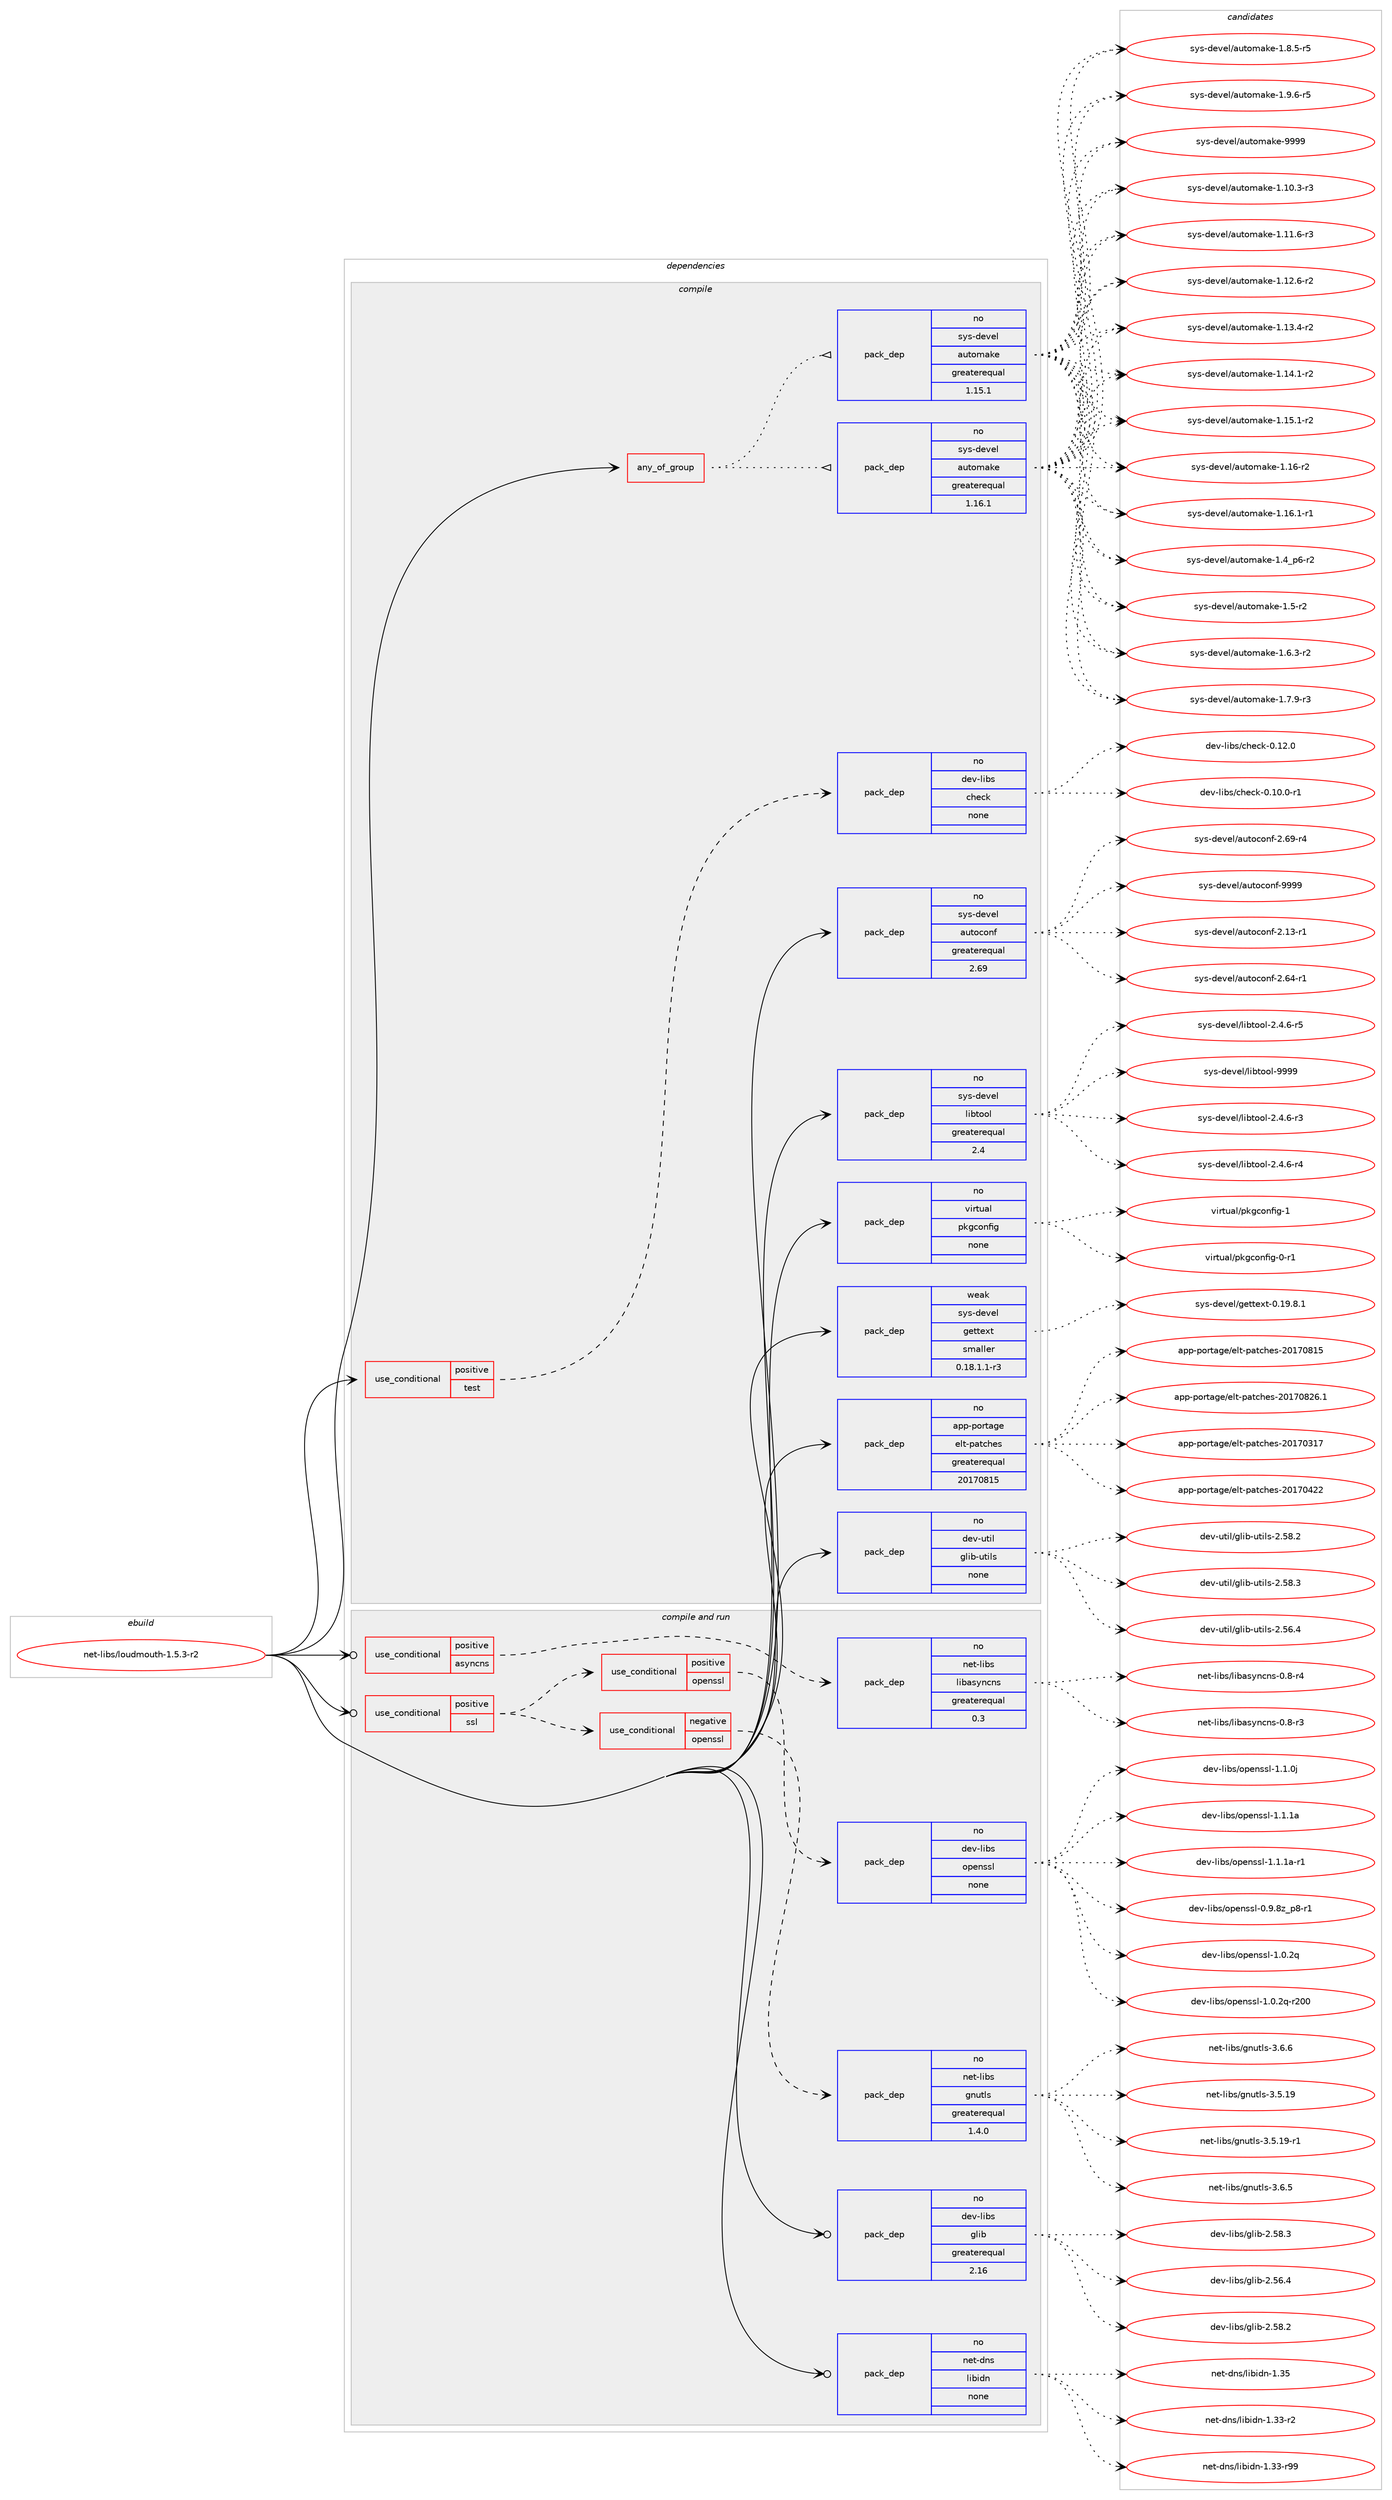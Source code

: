 digraph prolog {

# *************
# Graph options
# *************

newrank=true;
concentrate=true;
compound=true;
graph [rankdir=LR,fontname=Helvetica,fontsize=10,ranksep=1.5];#, ranksep=2.5, nodesep=0.2];
edge  [arrowhead=vee];
node  [fontname=Helvetica,fontsize=10];

# **********
# The ebuild
# **********

subgraph cluster_leftcol {
color=gray;
rank=same;
label=<<i>ebuild</i>>;
id [label="net-libs/loudmouth-1.5.3-r2", color=red, width=4, href="../net-libs/loudmouth-1.5.3-r2.svg"];
}

# ****************
# The dependencies
# ****************

subgraph cluster_midcol {
color=gray;
label=<<i>dependencies</i>>;
subgraph cluster_compile {
fillcolor="#eeeeee";
style=filled;
label=<<i>compile</i>>;
subgraph any80 {
dependency2388 [label=<<TABLE BORDER="0" CELLBORDER="1" CELLSPACING="0" CELLPADDING="4"><TR><TD CELLPADDING="10">any_of_group</TD></TR></TABLE>>, shape=none, color=red];subgraph pack2026 {
dependency2389 [label=<<TABLE BORDER="0" CELLBORDER="1" CELLSPACING="0" CELLPADDING="4" WIDTH="220"><TR><TD ROWSPAN="6" CELLPADDING="30">pack_dep</TD></TR><TR><TD WIDTH="110">no</TD></TR><TR><TD>sys-devel</TD></TR><TR><TD>automake</TD></TR><TR><TD>greaterequal</TD></TR><TR><TD>1.16.1</TD></TR></TABLE>>, shape=none, color=blue];
}
dependency2388:e -> dependency2389:w [weight=20,style="dotted",arrowhead="oinv"];
subgraph pack2027 {
dependency2390 [label=<<TABLE BORDER="0" CELLBORDER="1" CELLSPACING="0" CELLPADDING="4" WIDTH="220"><TR><TD ROWSPAN="6" CELLPADDING="30">pack_dep</TD></TR><TR><TD WIDTH="110">no</TD></TR><TR><TD>sys-devel</TD></TR><TR><TD>automake</TD></TR><TR><TD>greaterequal</TD></TR><TR><TD>1.15.1</TD></TR></TABLE>>, shape=none, color=blue];
}
dependency2388:e -> dependency2390:w [weight=20,style="dotted",arrowhead="oinv"];
}
id:e -> dependency2388:w [weight=20,style="solid",arrowhead="vee"];
subgraph cond281 {
dependency2391 [label=<<TABLE BORDER="0" CELLBORDER="1" CELLSPACING="0" CELLPADDING="4"><TR><TD ROWSPAN="3" CELLPADDING="10">use_conditional</TD></TR><TR><TD>positive</TD></TR><TR><TD>test</TD></TR></TABLE>>, shape=none, color=red];
subgraph pack2028 {
dependency2392 [label=<<TABLE BORDER="0" CELLBORDER="1" CELLSPACING="0" CELLPADDING="4" WIDTH="220"><TR><TD ROWSPAN="6" CELLPADDING="30">pack_dep</TD></TR><TR><TD WIDTH="110">no</TD></TR><TR><TD>dev-libs</TD></TR><TR><TD>check</TD></TR><TR><TD>none</TD></TR><TR><TD></TD></TR></TABLE>>, shape=none, color=blue];
}
dependency2391:e -> dependency2392:w [weight=20,style="dashed",arrowhead="vee"];
}
id:e -> dependency2391:w [weight=20,style="solid",arrowhead="vee"];
subgraph pack2029 {
dependency2393 [label=<<TABLE BORDER="0" CELLBORDER="1" CELLSPACING="0" CELLPADDING="4" WIDTH="220"><TR><TD ROWSPAN="6" CELLPADDING="30">pack_dep</TD></TR><TR><TD WIDTH="110">no</TD></TR><TR><TD>app-portage</TD></TR><TR><TD>elt-patches</TD></TR><TR><TD>greaterequal</TD></TR><TR><TD>20170815</TD></TR></TABLE>>, shape=none, color=blue];
}
id:e -> dependency2393:w [weight=20,style="solid",arrowhead="vee"];
subgraph pack2030 {
dependency2394 [label=<<TABLE BORDER="0" CELLBORDER="1" CELLSPACING="0" CELLPADDING="4" WIDTH="220"><TR><TD ROWSPAN="6" CELLPADDING="30">pack_dep</TD></TR><TR><TD WIDTH="110">no</TD></TR><TR><TD>dev-util</TD></TR><TR><TD>glib-utils</TD></TR><TR><TD>none</TD></TR><TR><TD></TD></TR></TABLE>>, shape=none, color=blue];
}
id:e -> dependency2394:w [weight=20,style="solid",arrowhead="vee"];
subgraph pack2031 {
dependency2395 [label=<<TABLE BORDER="0" CELLBORDER="1" CELLSPACING="0" CELLPADDING="4" WIDTH="220"><TR><TD ROWSPAN="6" CELLPADDING="30">pack_dep</TD></TR><TR><TD WIDTH="110">no</TD></TR><TR><TD>sys-devel</TD></TR><TR><TD>autoconf</TD></TR><TR><TD>greaterequal</TD></TR><TR><TD>2.69</TD></TR></TABLE>>, shape=none, color=blue];
}
id:e -> dependency2395:w [weight=20,style="solid",arrowhead="vee"];
subgraph pack2032 {
dependency2396 [label=<<TABLE BORDER="0" CELLBORDER="1" CELLSPACING="0" CELLPADDING="4" WIDTH="220"><TR><TD ROWSPAN="6" CELLPADDING="30">pack_dep</TD></TR><TR><TD WIDTH="110">no</TD></TR><TR><TD>sys-devel</TD></TR><TR><TD>libtool</TD></TR><TR><TD>greaterequal</TD></TR><TR><TD>2.4</TD></TR></TABLE>>, shape=none, color=blue];
}
id:e -> dependency2396:w [weight=20,style="solid",arrowhead="vee"];
subgraph pack2033 {
dependency2397 [label=<<TABLE BORDER="0" CELLBORDER="1" CELLSPACING="0" CELLPADDING="4" WIDTH="220"><TR><TD ROWSPAN="6" CELLPADDING="30">pack_dep</TD></TR><TR><TD WIDTH="110">no</TD></TR><TR><TD>virtual</TD></TR><TR><TD>pkgconfig</TD></TR><TR><TD>none</TD></TR><TR><TD></TD></TR></TABLE>>, shape=none, color=blue];
}
id:e -> dependency2397:w [weight=20,style="solid",arrowhead="vee"];
subgraph pack2034 {
dependency2398 [label=<<TABLE BORDER="0" CELLBORDER="1" CELLSPACING="0" CELLPADDING="4" WIDTH="220"><TR><TD ROWSPAN="6" CELLPADDING="30">pack_dep</TD></TR><TR><TD WIDTH="110">weak</TD></TR><TR><TD>sys-devel</TD></TR><TR><TD>gettext</TD></TR><TR><TD>smaller</TD></TR><TR><TD>0.18.1.1-r3</TD></TR></TABLE>>, shape=none, color=blue];
}
id:e -> dependency2398:w [weight=20,style="solid",arrowhead="vee"];
}
subgraph cluster_compileandrun {
fillcolor="#eeeeee";
style=filled;
label=<<i>compile and run</i>>;
subgraph cond282 {
dependency2399 [label=<<TABLE BORDER="0" CELLBORDER="1" CELLSPACING="0" CELLPADDING="4"><TR><TD ROWSPAN="3" CELLPADDING="10">use_conditional</TD></TR><TR><TD>positive</TD></TR><TR><TD>asyncns</TD></TR></TABLE>>, shape=none, color=red];
subgraph pack2035 {
dependency2400 [label=<<TABLE BORDER="0" CELLBORDER="1" CELLSPACING="0" CELLPADDING="4" WIDTH="220"><TR><TD ROWSPAN="6" CELLPADDING="30">pack_dep</TD></TR><TR><TD WIDTH="110">no</TD></TR><TR><TD>net-libs</TD></TR><TR><TD>libasyncns</TD></TR><TR><TD>greaterequal</TD></TR><TR><TD>0.3</TD></TR></TABLE>>, shape=none, color=blue];
}
dependency2399:e -> dependency2400:w [weight=20,style="dashed",arrowhead="vee"];
}
id:e -> dependency2399:w [weight=20,style="solid",arrowhead="odotvee"];
subgraph cond283 {
dependency2401 [label=<<TABLE BORDER="0" CELLBORDER="1" CELLSPACING="0" CELLPADDING="4"><TR><TD ROWSPAN="3" CELLPADDING="10">use_conditional</TD></TR><TR><TD>positive</TD></TR><TR><TD>ssl</TD></TR></TABLE>>, shape=none, color=red];
subgraph cond284 {
dependency2402 [label=<<TABLE BORDER="0" CELLBORDER="1" CELLSPACING="0" CELLPADDING="4"><TR><TD ROWSPAN="3" CELLPADDING="10">use_conditional</TD></TR><TR><TD>negative</TD></TR><TR><TD>openssl</TD></TR></TABLE>>, shape=none, color=red];
subgraph pack2036 {
dependency2403 [label=<<TABLE BORDER="0" CELLBORDER="1" CELLSPACING="0" CELLPADDING="4" WIDTH="220"><TR><TD ROWSPAN="6" CELLPADDING="30">pack_dep</TD></TR><TR><TD WIDTH="110">no</TD></TR><TR><TD>net-libs</TD></TR><TR><TD>gnutls</TD></TR><TR><TD>greaterequal</TD></TR><TR><TD>1.4.0</TD></TR></TABLE>>, shape=none, color=blue];
}
dependency2402:e -> dependency2403:w [weight=20,style="dashed",arrowhead="vee"];
}
dependency2401:e -> dependency2402:w [weight=20,style="dashed",arrowhead="vee"];
subgraph cond285 {
dependency2404 [label=<<TABLE BORDER="0" CELLBORDER="1" CELLSPACING="0" CELLPADDING="4"><TR><TD ROWSPAN="3" CELLPADDING="10">use_conditional</TD></TR><TR><TD>positive</TD></TR><TR><TD>openssl</TD></TR></TABLE>>, shape=none, color=red];
subgraph pack2037 {
dependency2405 [label=<<TABLE BORDER="0" CELLBORDER="1" CELLSPACING="0" CELLPADDING="4" WIDTH="220"><TR><TD ROWSPAN="6" CELLPADDING="30">pack_dep</TD></TR><TR><TD WIDTH="110">no</TD></TR><TR><TD>dev-libs</TD></TR><TR><TD>openssl</TD></TR><TR><TD>none</TD></TR><TR><TD></TD></TR></TABLE>>, shape=none, color=blue];
}
dependency2404:e -> dependency2405:w [weight=20,style="dashed",arrowhead="vee"];
}
dependency2401:e -> dependency2404:w [weight=20,style="dashed",arrowhead="vee"];
}
id:e -> dependency2401:w [weight=20,style="solid",arrowhead="odotvee"];
subgraph pack2038 {
dependency2406 [label=<<TABLE BORDER="0" CELLBORDER="1" CELLSPACING="0" CELLPADDING="4" WIDTH="220"><TR><TD ROWSPAN="6" CELLPADDING="30">pack_dep</TD></TR><TR><TD WIDTH="110">no</TD></TR><TR><TD>dev-libs</TD></TR><TR><TD>glib</TD></TR><TR><TD>greaterequal</TD></TR><TR><TD>2.16</TD></TR></TABLE>>, shape=none, color=blue];
}
id:e -> dependency2406:w [weight=20,style="solid",arrowhead="odotvee"];
subgraph pack2039 {
dependency2407 [label=<<TABLE BORDER="0" CELLBORDER="1" CELLSPACING="0" CELLPADDING="4" WIDTH="220"><TR><TD ROWSPAN="6" CELLPADDING="30">pack_dep</TD></TR><TR><TD WIDTH="110">no</TD></TR><TR><TD>net-dns</TD></TR><TR><TD>libidn</TD></TR><TR><TD>none</TD></TR><TR><TD></TD></TR></TABLE>>, shape=none, color=blue];
}
id:e -> dependency2407:w [weight=20,style="solid",arrowhead="odotvee"];
}
subgraph cluster_run {
fillcolor="#eeeeee";
style=filled;
label=<<i>run</i>>;
}
}

# **************
# The candidates
# **************

subgraph cluster_choices {
rank=same;
color=gray;
label=<<i>candidates</i>>;

subgraph choice2026 {
color=black;
nodesep=1;
choice11512111545100101118101108479711711611110997107101454946494846514511451 [label="sys-devel/automake-1.10.3-r3", color=red, width=4,href="../sys-devel/automake-1.10.3-r3.svg"];
choice11512111545100101118101108479711711611110997107101454946494946544511451 [label="sys-devel/automake-1.11.6-r3", color=red, width=4,href="../sys-devel/automake-1.11.6-r3.svg"];
choice11512111545100101118101108479711711611110997107101454946495046544511450 [label="sys-devel/automake-1.12.6-r2", color=red, width=4,href="../sys-devel/automake-1.12.6-r2.svg"];
choice11512111545100101118101108479711711611110997107101454946495146524511450 [label="sys-devel/automake-1.13.4-r2", color=red, width=4,href="../sys-devel/automake-1.13.4-r2.svg"];
choice11512111545100101118101108479711711611110997107101454946495246494511450 [label="sys-devel/automake-1.14.1-r2", color=red, width=4,href="../sys-devel/automake-1.14.1-r2.svg"];
choice11512111545100101118101108479711711611110997107101454946495346494511450 [label="sys-devel/automake-1.15.1-r2", color=red, width=4,href="../sys-devel/automake-1.15.1-r2.svg"];
choice1151211154510010111810110847971171161111099710710145494649544511450 [label="sys-devel/automake-1.16-r2", color=red, width=4,href="../sys-devel/automake-1.16-r2.svg"];
choice11512111545100101118101108479711711611110997107101454946495446494511449 [label="sys-devel/automake-1.16.1-r1", color=red, width=4,href="../sys-devel/automake-1.16.1-r1.svg"];
choice115121115451001011181011084797117116111109971071014549465295112544511450 [label="sys-devel/automake-1.4_p6-r2", color=red, width=4,href="../sys-devel/automake-1.4_p6-r2.svg"];
choice11512111545100101118101108479711711611110997107101454946534511450 [label="sys-devel/automake-1.5-r2", color=red, width=4,href="../sys-devel/automake-1.5-r2.svg"];
choice115121115451001011181011084797117116111109971071014549465446514511450 [label="sys-devel/automake-1.6.3-r2", color=red, width=4,href="../sys-devel/automake-1.6.3-r2.svg"];
choice115121115451001011181011084797117116111109971071014549465546574511451 [label="sys-devel/automake-1.7.9-r3", color=red, width=4,href="../sys-devel/automake-1.7.9-r3.svg"];
choice115121115451001011181011084797117116111109971071014549465646534511453 [label="sys-devel/automake-1.8.5-r5", color=red, width=4,href="../sys-devel/automake-1.8.5-r5.svg"];
choice115121115451001011181011084797117116111109971071014549465746544511453 [label="sys-devel/automake-1.9.6-r5", color=red, width=4,href="../sys-devel/automake-1.9.6-r5.svg"];
choice115121115451001011181011084797117116111109971071014557575757 [label="sys-devel/automake-9999", color=red, width=4,href="../sys-devel/automake-9999.svg"];
dependency2389:e -> choice11512111545100101118101108479711711611110997107101454946494846514511451:w [style=dotted,weight="100"];
dependency2389:e -> choice11512111545100101118101108479711711611110997107101454946494946544511451:w [style=dotted,weight="100"];
dependency2389:e -> choice11512111545100101118101108479711711611110997107101454946495046544511450:w [style=dotted,weight="100"];
dependency2389:e -> choice11512111545100101118101108479711711611110997107101454946495146524511450:w [style=dotted,weight="100"];
dependency2389:e -> choice11512111545100101118101108479711711611110997107101454946495246494511450:w [style=dotted,weight="100"];
dependency2389:e -> choice11512111545100101118101108479711711611110997107101454946495346494511450:w [style=dotted,weight="100"];
dependency2389:e -> choice1151211154510010111810110847971171161111099710710145494649544511450:w [style=dotted,weight="100"];
dependency2389:e -> choice11512111545100101118101108479711711611110997107101454946495446494511449:w [style=dotted,weight="100"];
dependency2389:e -> choice115121115451001011181011084797117116111109971071014549465295112544511450:w [style=dotted,weight="100"];
dependency2389:e -> choice11512111545100101118101108479711711611110997107101454946534511450:w [style=dotted,weight="100"];
dependency2389:e -> choice115121115451001011181011084797117116111109971071014549465446514511450:w [style=dotted,weight="100"];
dependency2389:e -> choice115121115451001011181011084797117116111109971071014549465546574511451:w [style=dotted,weight="100"];
dependency2389:e -> choice115121115451001011181011084797117116111109971071014549465646534511453:w [style=dotted,weight="100"];
dependency2389:e -> choice115121115451001011181011084797117116111109971071014549465746544511453:w [style=dotted,weight="100"];
dependency2389:e -> choice115121115451001011181011084797117116111109971071014557575757:w [style=dotted,weight="100"];
}
subgraph choice2027 {
color=black;
nodesep=1;
choice11512111545100101118101108479711711611110997107101454946494846514511451 [label="sys-devel/automake-1.10.3-r3", color=red, width=4,href="../sys-devel/automake-1.10.3-r3.svg"];
choice11512111545100101118101108479711711611110997107101454946494946544511451 [label="sys-devel/automake-1.11.6-r3", color=red, width=4,href="../sys-devel/automake-1.11.6-r3.svg"];
choice11512111545100101118101108479711711611110997107101454946495046544511450 [label="sys-devel/automake-1.12.6-r2", color=red, width=4,href="../sys-devel/automake-1.12.6-r2.svg"];
choice11512111545100101118101108479711711611110997107101454946495146524511450 [label="sys-devel/automake-1.13.4-r2", color=red, width=4,href="../sys-devel/automake-1.13.4-r2.svg"];
choice11512111545100101118101108479711711611110997107101454946495246494511450 [label="sys-devel/automake-1.14.1-r2", color=red, width=4,href="../sys-devel/automake-1.14.1-r2.svg"];
choice11512111545100101118101108479711711611110997107101454946495346494511450 [label="sys-devel/automake-1.15.1-r2", color=red, width=4,href="../sys-devel/automake-1.15.1-r2.svg"];
choice1151211154510010111810110847971171161111099710710145494649544511450 [label="sys-devel/automake-1.16-r2", color=red, width=4,href="../sys-devel/automake-1.16-r2.svg"];
choice11512111545100101118101108479711711611110997107101454946495446494511449 [label="sys-devel/automake-1.16.1-r1", color=red, width=4,href="../sys-devel/automake-1.16.1-r1.svg"];
choice115121115451001011181011084797117116111109971071014549465295112544511450 [label="sys-devel/automake-1.4_p6-r2", color=red, width=4,href="../sys-devel/automake-1.4_p6-r2.svg"];
choice11512111545100101118101108479711711611110997107101454946534511450 [label="sys-devel/automake-1.5-r2", color=red, width=4,href="../sys-devel/automake-1.5-r2.svg"];
choice115121115451001011181011084797117116111109971071014549465446514511450 [label="sys-devel/automake-1.6.3-r2", color=red, width=4,href="../sys-devel/automake-1.6.3-r2.svg"];
choice115121115451001011181011084797117116111109971071014549465546574511451 [label="sys-devel/automake-1.7.9-r3", color=red, width=4,href="../sys-devel/automake-1.7.9-r3.svg"];
choice115121115451001011181011084797117116111109971071014549465646534511453 [label="sys-devel/automake-1.8.5-r5", color=red, width=4,href="../sys-devel/automake-1.8.5-r5.svg"];
choice115121115451001011181011084797117116111109971071014549465746544511453 [label="sys-devel/automake-1.9.6-r5", color=red, width=4,href="../sys-devel/automake-1.9.6-r5.svg"];
choice115121115451001011181011084797117116111109971071014557575757 [label="sys-devel/automake-9999", color=red, width=4,href="../sys-devel/automake-9999.svg"];
dependency2390:e -> choice11512111545100101118101108479711711611110997107101454946494846514511451:w [style=dotted,weight="100"];
dependency2390:e -> choice11512111545100101118101108479711711611110997107101454946494946544511451:w [style=dotted,weight="100"];
dependency2390:e -> choice11512111545100101118101108479711711611110997107101454946495046544511450:w [style=dotted,weight="100"];
dependency2390:e -> choice11512111545100101118101108479711711611110997107101454946495146524511450:w [style=dotted,weight="100"];
dependency2390:e -> choice11512111545100101118101108479711711611110997107101454946495246494511450:w [style=dotted,weight="100"];
dependency2390:e -> choice11512111545100101118101108479711711611110997107101454946495346494511450:w [style=dotted,weight="100"];
dependency2390:e -> choice1151211154510010111810110847971171161111099710710145494649544511450:w [style=dotted,weight="100"];
dependency2390:e -> choice11512111545100101118101108479711711611110997107101454946495446494511449:w [style=dotted,weight="100"];
dependency2390:e -> choice115121115451001011181011084797117116111109971071014549465295112544511450:w [style=dotted,weight="100"];
dependency2390:e -> choice11512111545100101118101108479711711611110997107101454946534511450:w [style=dotted,weight="100"];
dependency2390:e -> choice115121115451001011181011084797117116111109971071014549465446514511450:w [style=dotted,weight="100"];
dependency2390:e -> choice115121115451001011181011084797117116111109971071014549465546574511451:w [style=dotted,weight="100"];
dependency2390:e -> choice115121115451001011181011084797117116111109971071014549465646534511453:w [style=dotted,weight="100"];
dependency2390:e -> choice115121115451001011181011084797117116111109971071014549465746544511453:w [style=dotted,weight="100"];
dependency2390:e -> choice115121115451001011181011084797117116111109971071014557575757:w [style=dotted,weight="100"];
}
subgraph choice2028 {
color=black;
nodesep=1;
choice1001011184510810598115479910410199107454846494846484511449 [label="dev-libs/check-0.10.0-r1", color=red, width=4,href="../dev-libs/check-0.10.0-r1.svg"];
choice100101118451081059811547991041019910745484649504648 [label="dev-libs/check-0.12.0", color=red, width=4,href="../dev-libs/check-0.12.0.svg"];
dependency2392:e -> choice1001011184510810598115479910410199107454846494846484511449:w [style=dotted,weight="100"];
dependency2392:e -> choice100101118451081059811547991041019910745484649504648:w [style=dotted,weight="100"];
}
subgraph choice2029 {
color=black;
nodesep=1;
choice97112112451121111141169710310147101108116451129711699104101115455048495548514955 [label="app-portage/elt-patches-20170317", color=red, width=4,href="../app-portage/elt-patches-20170317.svg"];
choice97112112451121111141169710310147101108116451129711699104101115455048495548525050 [label="app-portage/elt-patches-20170422", color=red, width=4,href="../app-portage/elt-patches-20170422.svg"];
choice97112112451121111141169710310147101108116451129711699104101115455048495548564953 [label="app-portage/elt-patches-20170815", color=red, width=4,href="../app-portage/elt-patches-20170815.svg"];
choice971121124511211111411697103101471011081164511297116991041011154550484955485650544649 [label="app-portage/elt-patches-20170826.1", color=red, width=4,href="../app-portage/elt-patches-20170826.1.svg"];
dependency2393:e -> choice97112112451121111141169710310147101108116451129711699104101115455048495548514955:w [style=dotted,weight="100"];
dependency2393:e -> choice97112112451121111141169710310147101108116451129711699104101115455048495548525050:w [style=dotted,weight="100"];
dependency2393:e -> choice97112112451121111141169710310147101108116451129711699104101115455048495548564953:w [style=dotted,weight="100"];
dependency2393:e -> choice971121124511211111411697103101471011081164511297116991041011154550484955485650544649:w [style=dotted,weight="100"];
}
subgraph choice2030 {
color=black;
nodesep=1;
choice1001011184511711610510847103108105984511711610510811545504653544652 [label="dev-util/glib-utils-2.56.4", color=red, width=4,href="../dev-util/glib-utils-2.56.4.svg"];
choice1001011184511711610510847103108105984511711610510811545504653564650 [label="dev-util/glib-utils-2.58.2", color=red, width=4,href="../dev-util/glib-utils-2.58.2.svg"];
choice1001011184511711610510847103108105984511711610510811545504653564651 [label="dev-util/glib-utils-2.58.3", color=red, width=4,href="../dev-util/glib-utils-2.58.3.svg"];
dependency2394:e -> choice1001011184511711610510847103108105984511711610510811545504653544652:w [style=dotted,weight="100"];
dependency2394:e -> choice1001011184511711610510847103108105984511711610510811545504653564650:w [style=dotted,weight="100"];
dependency2394:e -> choice1001011184511711610510847103108105984511711610510811545504653564651:w [style=dotted,weight="100"];
}
subgraph choice2031 {
color=black;
nodesep=1;
choice1151211154510010111810110847971171161119911111010245504649514511449 [label="sys-devel/autoconf-2.13-r1", color=red, width=4,href="../sys-devel/autoconf-2.13-r1.svg"];
choice1151211154510010111810110847971171161119911111010245504654524511449 [label="sys-devel/autoconf-2.64-r1", color=red, width=4,href="../sys-devel/autoconf-2.64-r1.svg"];
choice1151211154510010111810110847971171161119911111010245504654574511452 [label="sys-devel/autoconf-2.69-r4", color=red, width=4,href="../sys-devel/autoconf-2.69-r4.svg"];
choice115121115451001011181011084797117116111991111101024557575757 [label="sys-devel/autoconf-9999", color=red, width=4,href="../sys-devel/autoconf-9999.svg"];
dependency2395:e -> choice1151211154510010111810110847971171161119911111010245504649514511449:w [style=dotted,weight="100"];
dependency2395:e -> choice1151211154510010111810110847971171161119911111010245504654524511449:w [style=dotted,weight="100"];
dependency2395:e -> choice1151211154510010111810110847971171161119911111010245504654574511452:w [style=dotted,weight="100"];
dependency2395:e -> choice115121115451001011181011084797117116111991111101024557575757:w [style=dotted,weight="100"];
}
subgraph choice2032 {
color=black;
nodesep=1;
choice1151211154510010111810110847108105981161111111084550465246544511451 [label="sys-devel/libtool-2.4.6-r3", color=red, width=4,href="../sys-devel/libtool-2.4.6-r3.svg"];
choice1151211154510010111810110847108105981161111111084550465246544511452 [label="sys-devel/libtool-2.4.6-r4", color=red, width=4,href="../sys-devel/libtool-2.4.6-r4.svg"];
choice1151211154510010111810110847108105981161111111084550465246544511453 [label="sys-devel/libtool-2.4.6-r5", color=red, width=4,href="../sys-devel/libtool-2.4.6-r5.svg"];
choice1151211154510010111810110847108105981161111111084557575757 [label="sys-devel/libtool-9999", color=red, width=4,href="../sys-devel/libtool-9999.svg"];
dependency2396:e -> choice1151211154510010111810110847108105981161111111084550465246544511451:w [style=dotted,weight="100"];
dependency2396:e -> choice1151211154510010111810110847108105981161111111084550465246544511452:w [style=dotted,weight="100"];
dependency2396:e -> choice1151211154510010111810110847108105981161111111084550465246544511453:w [style=dotted,weight="100"];
dependency2396:e -> choice1151211154510010111810110847108105981161111111084557575757:w [style=dotted,weight="100"];
}
subgraph choice2033 {
color=black;
nodesep=1;
choice11810511411611797108471121071039911111010210510345484511449 [label="virtual/pkgconfig-0-r1", color=red, width=4,href="../virtual/pkgconfig-0-r1.svg"];
choice1181051141161179710847112107103991111101021051034549 [label="virtual/pkgconfig-1", color=red, width=4,href="../virtual/pkgconfig-1.svg"];
dependency2397:e -> choice11810511411611797108471121071039911111010210510345484511449:w [style=dotted,weight="100"];
dependency2397:e -> choice1181051141161179710847112107103991111101021051034549:w [style=dotted,weight="100"];
}
subgraph choice2034 {
color=black;
nodesep=1;
choice1151211154510010111810110847103101116116101120116454846495746564649 [label="sys-devel/gettext-0.19.8.1", color=red, width=4,href="../sys-devel/gettext-0.19.8.1.svg"];
dependency2398:e -> choice1151211154510010111810110847103101116116101120116454846495746564649:w [style=dotted,weight="100"];
}
subgraph choice2035 {
color=black;
nodesep=1;
choice110101116451081059811547108105989711512111099110115454846564511451 [label="net-libs/libasyncns-0.8-r3", color=red, width=4,href="../net-libs/libasyncns-0.8-r3.svg"];
choice110101116451081059811547108105989711512111099110115454846564511452 [label="net-libs/libasyncns-0.8-r4", color=red, width=4,href="../net-libs/libasyncns-0.8-r4.svg"];
dependency2400:e -> choice110101116451081059811547108105989711512111099110115454846564511451:w [style=dotted,weight="100"];
dependency2400:e -> choice110101116451081059811547108105989711512111099110115454846564511452:w [style=dotted,weight="100"];
}
subgraph choice2036 {
color=black;
nodesep=1;
choice11010111645108105981154710311011711610811545514653464957 [label="net-libs/gnutls-3.5.19", color=red, width=4,href="../net-libs/gnutls-3.5.19.svg"];
choice110101116451081059811547103110117116108115455146534649574511449 [label="net-libs/gnutls-3.5.19-r1", color=red, width=4,href="../net-libs/gnutls-3.5.19-r1.svg"];
choice110101116451081059811547103110117116108115455146544653 [label="net-libs/gnutls-3.6.5", color=red, width=4,href="../net-libs/gnutls-3.6.5.svg"];
choice110101116451081059811547103110117116108115455146544654 [label="net-libs/gnutls-3.6.6", color=red, width=4,href="../net-libs/gnutls-3.6.6.svg"];
dependency2403:e -> choice11010111645108105981154710311011711610811545514653464957:w [style=dotted,weight="100"];
dependency2403:e -> choice110101116451081059811547103110117116108115455146534649574511449:w [style=dotted,weight="100"];
dependency2403:e -> choice110101116451081059811547103110117116108115455146544653:w [style=dotted,weight="100"];
dependency2403:e -> choice110101116451081059811547103110117116108115455146544654:w [style=dotted,weight="100"];
}
subgraph choice2037 {
color=black;
nodesep=1;
choice10010111845108105981154711111210111011511510845484657465612295112564511449 [label="dev-libs/openssl-0.9.8z_p8-r1", color=red, width=4,href="../dev-libs/openssl-0.9.8z_p8-r1.svg"];
choice100101118451081059811547111112101110115115108454946484650113 [label="dev-libs/openssl-1.0.2q", color=red, width=4,href="../dev-libs/openssl-1.0.2q.svg"];
choice10010111845108105981154711111210111011511510845494648465011345114504848 [label="dev-libs/openssl-1.0.2q-r200", color=red, width=4,href="../dev-libs/openssl-1.0.2q-r200.svg"];
choice100101118451081059811547111112101110115115108454946494648106 [label="dev-libs/openssl-1.1.0j", color=red, width=4,href="../dev-libs/openssl-1.1.0j.svg"];
choice10010111845108105981154711111210111011511510845494649464997 [label="dev-libs/openssl-1.1.1a", color=red, width=4,href="../dev-libs/openssl-1.1.1a.svg"];
choice100101118451081059811547111112101110115115108454946494649974511449 [label="dev-libs/openssl-1.1.1a-r1", color=red, width=4,href="../dev-libs/openssl-1.1.1a-r1.svg"];
dependency2405:e -> choice10010111845108105981154711111210111011511510845484657465612295112564511449:w [style=dotted,weight="100"];
dependency2405:e -> choice100101118451081059811547111112101110115115108454946484650113:w [style=dotted,weight="100"];
dependency2405:e -> choice10010111845108105981154711111210111011511510845494648465011345114504848:w [style=dotted,weight="100"];
dependency2405:e -> choice100101118451081059811547111112101110115115108454946494648106:w [style=dotted,weight="100"];
dependency2405:e -> choice10010111845108105981154711111210111011511510845494649464997:w [style=dotted,weight="100"];
dependency2405:e -> choice100101118451081059811547111112101110115115108454946494649974511449:w [style=dotted,weight="100"];
}
subgraph choice2038 {
color=black;
nodesep=1;
choice1001011184510810598115471031081059845504653544652 [label="dev-libs/glib-2.56.4", color=red, width=4,href="../dev-libs/glib-2.56.4.svg"];
choice1001011184510810598115471031081059845504653564650 [label="dev-libs/glib-2.58.2", color=red, width=4,href="../dev-libs/glib-2.58.2.svg"];
choice1001011184510810598115471031081059845504653564651 [label="dev-libs/glib-2.58.3", color=red, width=4,href="../dev-libs/glib-2.58.3.svg"];
dependency2406:e -> choice1001011184510810598115471031081059845504653544652:w [style=dotted,weight="100"];
dependency2406:e -> choice1001011184510810598115471031081059845504653564650:w [style=dotted,weight="100"];
dependency2406:e -> choice1001011184510810598115471031081059845504653564651:w [style=dotted,weight="100"];
}
subgraph choice2039 {
color=black;
nodesep=1;
choice11010111645100110115471081059810510011045494651514511450 [label="net-dns/libidn-1.33-r2", color=red, width=4,href="../net-dns/libidn-1.33-r2.svg"];
choice1101011164510011011547108105981051001104549465151451145757 [label="net-dns/libidn-1.33-r99", color=red, width=4,href="../net-dns/libidn-1.33-r99.svg"];
choice1101011164510011011547108105981051001104549465153 [label="net-dns/libidn-1.35", color=red, width=4,href="../net-dns/libidn-1.35.svg"];
dependency2407:e -> choice11010111645100110115471081059810510011045494651514511450:w [style=dotted,weight="100"];
dependency2407:e -> choice1101011164510011011547108105981051001104549465151451145757:w [style=dotted,weight="100"];
dependency2407:e -> choice1101011164510011011547108105981051001104549465153:w [style=dotted,weight="100"];
}
}

}
